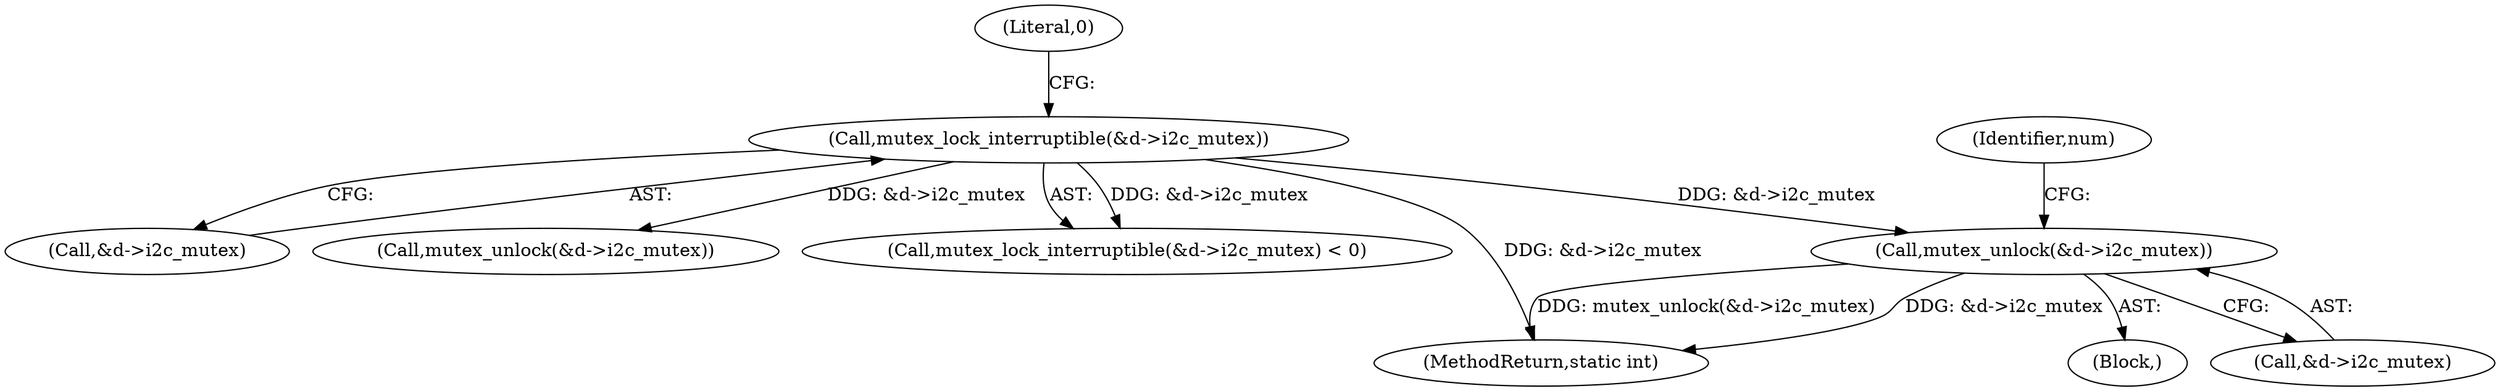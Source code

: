 digraph "0_linux_606142af57dad981b78707234cfbd15f9f7b7125_1@API" {
"1000444" [label="(Call,mutex_unlock(&d->i2c_mutex))"];
"1000126" [label="(Call,mutex_lock_interruptible(&d->i2c_mutex))"];
"1000127" [label="(Call,&d->i2c_mutex)"];
"1000144" [label="(Call,mutex_unlock(&d->i2c_mutex))"];
"1000125" [label="(Call,mutex_lock_interruptible(&d->i2c_mutex) < 0)"];
"1000131" [label="(Literal,0)"];
"1000451" [label="(MethodReturn,static int)"];
"1000444" [label="(Call,mutex_unlock(&d->i2c_mutex))"];
"1000106" [label="(Block,)"];
"1000445" [label="(Call,&d->i2c_mutex)"];
"1000450" [label="(Identifier,num)"];
"1000126" [label="(Call,mutex_lock_interruptible(&d->i2c_mutex))"];
"1000444" -> "1000106"  [label="AST: "];
"1000444" -> "1000445"  [label="CFG: "];
"1000445" -> "1000444"  [label="AST: "];
"1000450" -> "1000444"  [label="CFG: "];
"1000444" -> "1000451"  [label="DDG: &d->i2c_mutex"];
"1000444" -> "1000451"  [label="DDG: mutex_unlock(&d->i2c_mutex)"];
"1000126" -> "1000444"  [label="DDG: &d->i2c_mutex"];
"1000126" -> "1000125"  [label="AST: "];
"1000126" -> "1000127"  [label="CFG: "];
"1000127" -> "1000126"  [label="AST: "];
"1000131" -> "1000126"  [label="CFG: "];
"1000126" -> "1000451"  [label="DDG: &d->i2c_mutex"];
"1000126" -> "1000125"  [label="DDG: &d->i2c_mutex"];
"1000126" -> "1000144"  [label="DDG: &d->i2c_mutex"];
}
